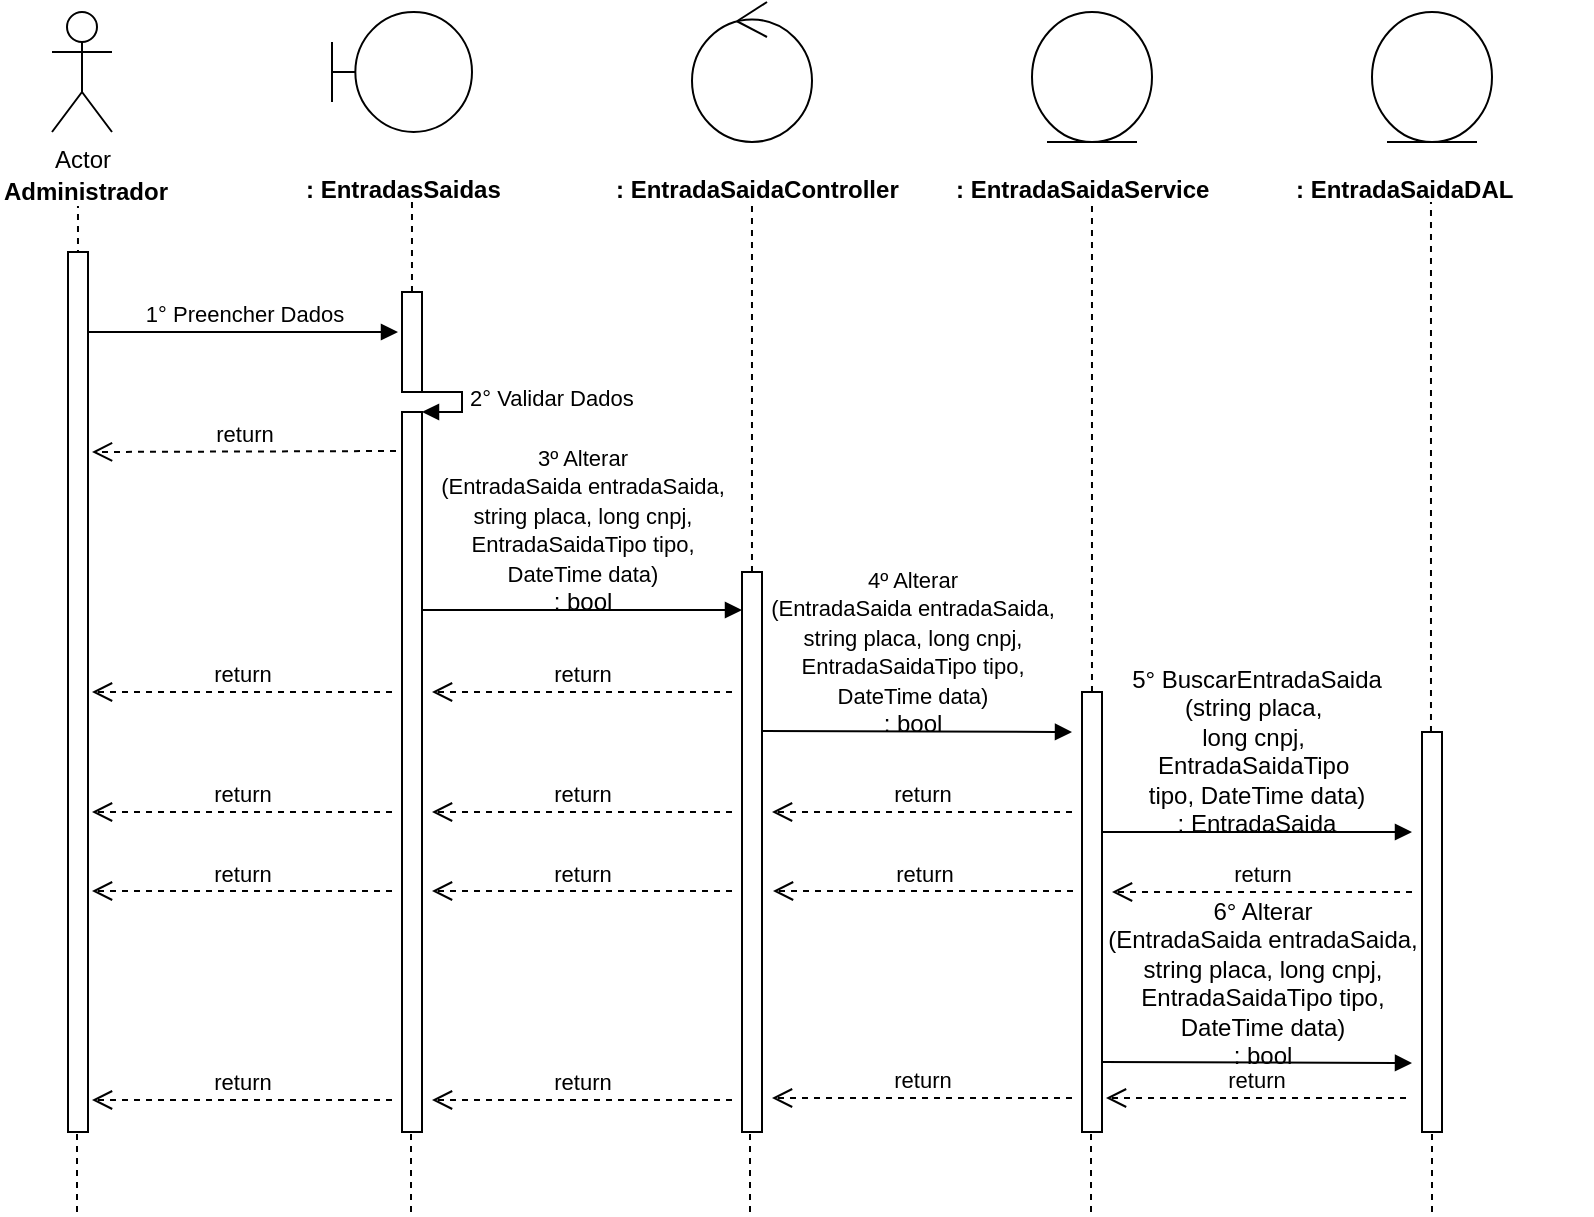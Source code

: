 <mxfile version="12.2.8" type="device" pages="1"><diagram id="5PIvMLJFDgbBGWH3Ssnq" name="Page-1"><mxGraphModel dx="984" dy="349" grid="1" gridSize="10" guides="1" tooltips="1" connect="1" arrows="1" fold="1" page="1" pageScale="1" pageWidth="827" pageHeight="1169" math="0" shadow="0"><root><mxCell id="0"/><mxCell id="1" parent="0"/><mxCell id="0rl8sCd2smoYntP0GRUY-1" value="Actor" style="shape=umlActor;verticalLabelPosition=bottom;labelBackgroundColor=#ffffff;verticalAlign=top;html=1;" parent="1" vertex="1"><mxGeometry x="120" y="40" width="30" height="60" as="geometry"/></mxCell><mxCell id="0rl8sCd2smoYntP0GRUY-3" value="&lt;b&gt;Administrador&lt;/b&gt;" style="text;html=1;resizable=0;points=[];autosize=1;align=left;verticalAlign=top;spacingTop=-4;" parent="1" vertex="1"><mxGeometry x="94" y="120" width="100" height="20" as="geometry"/></mxCell><mxCell id="0rl8sCd2smoYntP0GRUY-4" value="" style="endArrow=none;dashed=1;html=1;entryX=0.511;entryY=1.25;entryDx=0;entryDy=0;entryPerimeter=0;" parent="1" edge="1"><mxGeometry width="50" height="50" relative="1" as="geometry"><mxPoint x="133" y="480" as="sourcePoint"/><mxPoint x="132.99" y="137" as="targetPoint"/></mxGeometry></mxCell><mxCell id="0rl8sCd2smoYntP0GRUY-8" value="" style="shape=umlBoundary;whiteSpace=wrap;html=1;" parent="1" vertex="1"><mxGeometry x="260" y="40" width="70" height="60" as="geometry"/></mxCell><mxCell id="0rl8sCd2smoYntP0GRUY-11" value="&lt;b&gt;: EntradasSaidas&lt;/b&gt;" style="text;html=1;" parent="1" vertex="1"><mxGeometry x="245" y="115" width="150" height="30" as="geometry"/></mxCell><mxCell id="0rl8sCd2smoYntP0GRUY-12" value="" style="endArrow=none;dashed=1;html=1;entryX=0.511;entryY=1.25;entryDx=0;entryDy=0;entryPerimeter=0;" parent="1" source="0rl8sCd2smoYntP0GRUY-24" edge="1"><mxGeometry width="50" height="50" relative="1" as="geometry"><mxPoint x="300" y="480" as="sourcePoint"/><mxPoint x="299.99" y="135" as="targetPoint"/></mxGeometry></mxCell><mxCell id="0rl8sCd2smoYntP0GRUY-13" value="" style="ellipse;shape=umlControl;whiteSpace=wrap;html=1;" parent="1" vertex="1"><mxGeometry x="440" y="35" width="60" height="70" as="geometry"/></mxCell><mxCell id="0rl8sCd2smoYntP0GRUY-14" value="&lt;b&gt;: EntradaSaidaController&lt;/b&gt;" style="text;html=1;" parent="1" vertex="1"><mxGeometry x="400" y="115" width="150" height="30" as="geometry"/></mxCell><mxCell id="0rl8sCd2smoYntP0GRUY-15" value="" style="endArrow=none;dashed=1;html=1;entryX=0.511;entryY=1.25;entryDx=0;entryDy=0;entryPerimeter=0;" parent="1" source="0rl8sCd2smoYntP0GRUY-33" edge="1"><mxGeometry width="50" height="50" relative="1" as="geometry"><mxPoint x="470" y="480" as="sourcePoint"/><mxPoint x="469.99" y="135" as="targetPoint"/></mxGeometry></mxCell><mxCell id="0rl8sCd2smoYntP0GRUY-16" value="" style="ellipse;shape=umlEntity;whiteSpace=wrap;html=1;" parent="1" vertex="1"><mxGeometry x="610" y="40" width="60" height="65" as="geometry"/></mxCell><mxCell id="0rl8sCd2smoYntP0GRUY-17" value="&lt;b&gt;: EntradaSaidaService&lt;/b&gt;" style="text;html=1;" parent="1" vertex="1"><mxGeometry x="570" y="115" width="150" height="30" as="geometry"/></mxCell><mxCell id="0rl8sCd2smoYntP0GRUY-18" value="" style="ellipse;shape=umlEntity;whiteSpace=wrap;html=1;" parent="1" vertex="1"><mxGeometry x="780" y="40" width="60" height="65" as="geometry"/></mxCell><mxCell id="0rl8sCd2smoYntP0GRUY-19" value="&lt;b&gt;: EntradaSaidaDAL&lt;/b&gt;" style="text;html=1;" parent="1" vertex="1"><mxGeometry x="740" y="115" width="150" height="30" as="geometry"/></mxCell><mxCell id="0rl8sCd2smoYntP0GRUY-20" value="" style="endArrow=none;dashed=1;html=1;entryX=0.511;entryY=1.25;entryDx=0;entryDy=0;entryPerimeter=0;" parent="1" source="0rl8sCd2smoYntP0GRUY-40" edge="1"><mxGeometry width="50" height="50" relative="1" as="geometry"><mxPoint x="640" y="479" as="sourcePoint"/><mxPoint x="639.99" y="134" as="targetPoint"/></mxGeometry></mxCell><mxCell id="0rl8sCd2smoYntP0GRUY-21" value="" style="endArrow=none;dashed=1;html=1;entryX=0.511;entryY=1.25;entryDx=0;entryDy=0;entryPerimeter=0;" parent="1" source="0rl8sCd2smoYntP0GRUY-45" edge="1"><mxGeometry width="50" height="50" relative="1" as="geometry"><mxPoint x="809.5" y="480" as="sourcePoint"/><mxPoint x="809.49" y="135" as="targetPoint"/></mxGeometry></mxCell><mxCell id="0rl8sCd2smoYntP0GRUY-22" value="1° Preencher Dados" style="html=1;verticalAlign=bottom;endArrow=block;" parent="1" source="0rl8sCd2smoYntP0GRUY-37" edge="1"><mxGeometry width="80" relative="1" as="geometry"><mxPoint x="133" y="200" as="sourcePoint"/><mxPoint x="293" y="200" as="targetPoint"/><mxPoint as="offset"/></mxGeometry></mxCell><mxCell id="0rl8sCd2smoYntP0GRUY-24" value="" style="html=1;points=[];perimeter=orthogonalPerimeter;" parent="1" vertex="1"><mxGeometry x="295" y="180" width="10" height="50" as="geometry"/></mxCell><mxCell id="0rl8sCd2smoYntP0GRUY-25" value="" style="endArrow=none;dashed=1;html=1;entryX=0.511;entryY=1.25;entryDx=0;entryDy=0;entryPerimeter=0;" parent="1" source="0rl8sCd2smoYntP0GRUY-26" target="0rl8sCd2smoYntP0GRUY-24" edge="1"><mxGeometry width="50" height="50" relative="1" as="geometry"><mxPoint x="300" y="480" as="sourcePoint"/><mxPoint x="299.99" y="135" as="targetPoint"/></mxGeometry></mxCell><mxCell id="0rl8sCd2smoYntP0GRUY-27" value="2° Validar Dados" style="edgeStyle=orthogonalEdgeStyle;html=1;align=left;spacingLeft=2;endArrow=block;rounded=0;entryX=1;entryY=0;" parent="1" target="0rl8sCd2smoYntP0GRUY-26" edge="1"><mxGeometry relative="1" as="geometry"><mxPoint x="300" y="230" as="sourcePoint"/><Array as="points"><mxPoint x="325" y="230"/></Array></mxGeometry></mxCell><mxCell id="0rl8sCd2smoYntP0GRUY-26" value="" style="html=1;points=[];perimeter=orthogonalPerimeter;" parent="1" vertex="1"><mxGeometry x="295" y="240" width="10" height="360" as="geometry"/></mxCell><mxCell id="0rl8sCd2smoYntP0GRUY-29" value="return" style="html=1;verticalAlign=bottom;endArrow=open;dashed=1;endSize=8;" parent="1" edge="1"><mxGeometry relative="1" as="geometry"><mxPoint x="292" y="259.5" as="sourcePoint"/><mxPoint x="140" y="260" as="targetPoint"/></mxGeometry></mxCell><mxCell id="0rl8sCd2smoYntP0GRUY-30" value="" style="html=1;verticalAlign=bottom;endArrow=block;" parent="1" edge="1"><mxGeometry width="80" relative="1" as="geometry"><mxPoint x="305" y="339" as="sourcePoint"/><mxPoint x="465" y="339" as="targetPoint"/></mxGeometry></mxCell><mxCell id="0rl8sCd2smoYntP0GRUY-31" value="&lt;span style=&quot;font-size: 11px&quot;&gt;3º Alterar&lt;br&gt;(EntradaSaida entradaSaida, &lt;br&gt;string placa, long cnpj, &lt;br&gt;EntradaSaidaTipo tipo, &lt;br&gt;DateTime data)&lt;br&gt;&lt;/span&gt;: bool" style="text;html=1;resizable=0;points=[];autosize=1;align=center;verticalAlign=top;spacingTop=-4;" parent="1" vertex="1"><mxGeometry x="305" y="253" width="160" height="90" as="geometry"/></mxCell><mxCell id="0rl8sCd2smoYntP0GRUY-33" value="" style="html=1;points=[];perimeter=orthogonalPerimeter;" parent="1" vertex="1"><mxGeometry x="465" y="320" width="10" height="280" as="geometry"/></mxCell><mxCell id="0rl8sCd2smoYntP0GRUY-35" value="return" style="html=1;verticalAlign=bottom;endArrow=open;dashed=1;endSize=8;" parent="1" edge="1"><mxGeometry relative="1" as="geometry"><mxPoint x="460" y="380" as="sourcePoint"/><mxPoint x="310" y="380" as="targetPoint"/></mxGeometry></mxCell><mxCell id="0rl8sCd2smoYntP0GRUY-36" value="return" style="html=1;verticalAlign=bottom;endArrow=open;dashed=1;endSize=8;" parent="1" edge="1"><mxGeometry relative="1" as="geometry"><mxPoint x="290" y="380" as="sourcePoint"/><mxPoint x="140" y="380" as="targetPoint"/></mxGeometry></mxCell><mxCell id="0rl8sCd2smoYntP0GRUY-37" value="" style="html=1;points=[];perimeter=orthogonalPerimeter;" parent="1" vertex="1"><mxGeometry x="128" y="160" width="10" height="440" as="geometry"/></mxCell><mxCell id="0rl8sCd2smoYntP0GRUY-39" value="" style="html=1;verticalAlign=bottom;endArrow=block;" parent="1" edge="1"><mxGeometry width="80" relative="1" as="geometry"><mxPoint x="475" y="399.5" as="sourcePoint"/><mxPoint x="630" y="400" as="targetPoint"/></mxGeometry></mxCell><mxCell id="0rl8sCd2smoYntP0GRUY-40" value="" style="html=1;points=[];perimeter=orthogonalPerimeter;" parent="1" vertex="1"><mxGeometry x="635" y="380" width="10" height="220" as="geometry"/></mxCell><mxCell id="0rl8sCd2smoYntP0GRUY-42" value="return" style="html=1;verticalAlign=bottom;endArrow=open;dashed=1;endSize=8;" parent="1" edge="1"><mxGeometry relative="1" as="geometry"><mxPoint x="630" y="440" as="sourcePoint"/><mxPoint x="480" y="440" as="targetPoint"/></mxGeometry></mxCell><mxCell id="0rl8sCd2smoYntP0GRUY-43" value="return" style="html=1;verticalAlign=bottom;endArrow=open;dashed=1;endSize=8;" parent="1" edge="1"><mxGeometry relative="1" as="geometry"><mxPoint x="460" y="440" as="sourcePoint"/><mxPoint x="310" y="440" as="targetPoint"/></mxGeometry></mxCell><mxCell id="0rl8sCd2smoYntP0GRUY-44" value="return" style="html=1;verticalAlign=bottom;endArrow=open;dashed=1;endSize=8;" parent="1" edge="1"><mxGeometry relative="1" as="geometry"><mxPoint x="290" y="440" as="sourcePoint"/><mxPoint x="140" y="440" as="targetPoint"/></mxGeometry></mxCell><mxCell id="0rl8sCd2smoYntP0GRUY-45" value="" style="html=1;points=[];perimeter=orthogonalPerimeter;" parent="1" vertex="1"><mxGeometry x="805" y="400" width="10" height="200" as="geometry"/></mxCell><mxCell id="0rl8sCd2smoYntP0GRUY-48" value="&lt;div&gt;&lt;span&gt;5° BuscarEntradaSaida&lt;/span&gt;&lt;/div&gt;&lt;div&gt;&lt;span&gt;(string placa,&amp;nbsp;&lt;/span&gt;&lt;/div&gt;&lt;div&gt;&lt;span&gt;long cnpj,&amp;nbsp;&lt;/span&gt;&lt;/div&gt;&lt;div&gt;&lt;span&gt;EntradaSaidaTipo&amp;nbsp;&lt;/span&gt;&lt;/div&gt;&lt;div&gt;&lt;span&gt;tipo, DateTime data)&lt;/span&gt;&lt;/div&gt;&lt;div&gt;&lt;span&gt;: EntradaSaida&lt;/span&gt;&lt;/div&gt;" style="text;html=1;resizable=0;points=[];autosize=1;align=center;verticalAlign=top;spacingTop=-4;" parent="1" vertex="1"><mxGeometry x="652" y="364" width="140" height="80" as="geometry"/></mxCell><mxCell id="0rl8sCd2smoYntP0GRUY-49" value="" style="html=1;verticalAlign=bottom;endArrow=block;" parent="1" edge="1"><mxGeometry width="80" relative="1" as="geometry"><mxPoint x="645" y="450" as="sourcePoint"/><mxPoint x="800" y="450" as="targetPoint"/></mxGeometry></mxCell><mxCell id="0rl8sCd2smoYntP0GRUY-50" value="return" style="html=1;verticalAlign=bottom;endArrow=open;dashed=1;endSize=8;" parent="1" edge="1"><mxGeometry relative="1" as="geometry"><mxPoint x="800" y="480" as="sourcePoint"/><mxPoint x="650" y="480" as="targetPoint"/></mxGeometry></mxCell><mxCell id="0rl8sCd2smoYntP0GRUY-51" value="return" style="html=1;verticalAlign=bottom;endArrow=open;dashed=1;endSize=8;" parent="1" edge="1"><mxGeometry relative="1" as="geometry"><mxPoint x="630.5" y="479.5" as="sourcePoint"/><mxPoint x="480.5" y="479.5" as="targetPoint"/></mxGeometry></mxCell><mxCell id="0rl8sCd2smoYntP0GRUY-52" value="return" style="html=1;verticalAlign=bottom;endArrow=open;dashed=1;endSize=8;" parent="1" edge="1"><mxGeometry relative="1" as="geometry"><mxPoint x="460" y="479.5" as="sourcePoint"/><mxPoint x="310" y="479.5" as="targetPoint"/></mxGeometry></mxCell><mxCell id="0rl8sCd2smoYntP0GRUY-53" value="return" style="html=1;verticalAlign=bottom;endArrow=open;dashed=1;endSize=8;" parent="1" edge="1"><mxGeometry relative="1" as="geometry"><mxPoint x="290" y="479.5" as="sourcePoint"/><mxPoint x="140" y="479.5" as="targetPoint"/></mxGeometry></mxCell><mxCell id="0rl8sCd2smoYntP0GRUY-54" value="6° Alterar&lt;br&gt;(EntradaSaida entradaSaida, &lt;br&gt;string placa, long cnpj, &lt;br&gt;EntradaSaidaTipo tipo, &lt;br&gt;DateTime data)&lt;br&gt;: bool" style="text;html=1;resizable=0;points=[];autosize=1;align=center;verticalAlign=top;spacingTop=-4;" parent="1" vertex="1"><mxGeometry x="640" y="480" width="170" height="80" as="geometry"/></mxCell><mxCell id="0rl8sCd2smoYntP0GRUY-55" value="" style="html=1;verticalAlign=bottom;endArrow=block;" parent="1" edge="1"><mxGeometry width="80" relative="1" as="geometry"><mxPoint x="645" y="565" as="sourcePoint"/><mxPoint x="800" y="565.5" as="targetPoint"/></mxGeometry></mxCell><mxCell id="0rl8sCd2smoYntP0GRUY-56" value="return" style="html=1;verticalAlign=bottom;endArrow=open;dashed=1;endSize=8;" parent="1" edge="1"><mxGeometry relative="1" as="geometry"><mxPoint x="797" y="583" as="sourcePoint"/><mxPoint x="647" y="583" as="targetPoint"/></mxGeometry></mxCell><mxCell id="0rl8sCd2smoYntP0GRUY-57" value="return" style="html=1;verticalAlign=bottom;endArrow=open;dashed=1;endSize=8;" parent="1" edge="1"><mxGeometry relative="1" as="geometry"><mxPoint x="630" y="583" as="sourcePoint"/><mxPoint x="480" y="583" as="targetPoint"/></mxGeometry></mxCell><mxCell id="0rl8sCd2smoYntP0GRUY-58" value="return" style="html=1;verticalAlign=bottom;endArrow=open;dashed=1;endSize=8;" parent="1" edge="1"><mxGeometry relative="1" as="geometry"><mxPoint x="460" y="584" as="sourcePoint"/><mxPoint x="310" y="584" as="targetPoint"/></mxGeometry></mxCell><mxCell id="0rl8sCd2smoYntP0GRUY-59" value="return" style="html=1;verticalAlign=bottom;endArrow=open;dashed=1;endSize=8;" parent="1" edge="1"><mxGeometry relative="1" as="geometry"><mxPoint x="290" y="584" as="sourcePoint"/><mxPoint x="140" y="584" as="targetPoint"/></mxGeometry></mxCell><mxCell id="0rl8sCd2smoYntP0GRUY-60" value="" style="endArrow=none;dashed=1;html=1;" parent="1" edge="1"><mxGeometry width="50" height="50" relative="1" as="geometry"><mxPoint x="132.5" y="640" as="sourcePoint"/><mxPoint x="132.5" y="600" as="targetPoint"/></mxGeometry></mxCell><mxCell id="0rl8sCd2smoYntP0GRUY-61" value="" style="endArrow=none;dashed=1;html=1;" parent="1" edge="1"><mxGeometry width="50" height="50" relative="1" as="geometry"><mxPoint x="299.5" y="640" as="sourcePoint"/><mxPoint x="299.5" y="600" as="targetPoint"/></mxGeometry></mxCell><mxCell id="0rl8sCd2smoYntP0GRUY-62" value="" style="endArrow=none;dashed=1;html=1;" parent="1" edge="1"><mxGeometry width="50" height="50" relative="1" as="geometry"><mxPoint x="469" y="640" as="sourcePoint"/><mxPoint x="469" y="600" as="targetPoint"/></mxGeometry></mxCell><mxCell id="0rl8sCd2smoYntP0GRUY-63" value="" style="endArrow=none;dashed=1;html=1;" parent="1" edge="1"><mxGeometry width="50" height="50" relative="1" as="geometry"><mxPoint x="639.5" y="640" as="sourcePoint"/><mxPoint x="639.5" y="600" as="targetPoint"/></mxGeometry></mxCell><mxCell id="0rl8sCd2smoYntP0GRUY-64" value="" style="endArrow=none;dashed=1;html=1;" parent="1" edge="1"><mxGeometry width="50" height="50" relative="1" as="geometry"><mxPoint x="810" y="640" as="sourcePoint"/><mxPoint x="810" y="600" as="targetPoint"/></mxGeometry></mxCell><mxCell id="g2Xx1kZh9QxCKUk73egW-1" value="&lt;span style=&quot;font-size: 11px&quot;&gt;4º Alterar&lt;br&gt;(EntradaSaida entradaSaida, &lt;br&gt;string placa, long cnpj, &lt;br&gt;EntradaSaidaTipo tipo, &lt;br&gt;DateTime data)&lt;br&gt;&lt;/span&gt;: bool" style="text;html=1;resizable=0;points=[];autosize=1;align=center;verticalAlign=top;spacingTop=-4;" vertex="1" parent="1"><mxGeometry x="470" y="314" width="160" height="90" as="geometry"/></mxCell></root></mxGraphModel></diagram></mxfile>
